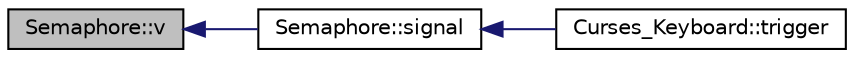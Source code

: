 digraph G
{
  bgcolor="transparent";
  edge [fontname="Helvetica",fontsize="10",labelfontname="Helvetica",labelfontsize="10"];
  node [fontname="Helvetica",fontsize="10",shape=record];
  rankdir="LR";
  Node1 [label="Semaphore::v",height=0.2,width=0.4,color="black", fillcolor="grey75", style="filled" fontcolor="black"];
  Node1 -> Node2 [dir="back",color="midnightblue",fontsize="10",style="solid",fontname="Helvetica"];
  Node2 [label="Semaphore::signal",height=0.2,width=0.4,color="black",URL="$classSemaphore.html#a1d7c51da55f9ac913a6a711cb6d6e52a",tooltip="Increase value or wake up blocked thread."];
  Node2 -> Node3 [dir="back",color="midnightblue",fontsize="10",style="solid",fontname="Helvetica"];
  Node3 [label="Curses_Keyboard::trigger",height=0.2,width=0.4,color="black",URL="$classCurses__Keyboard.html#a362c518016cf5fce53e588e487d1c048",tooltip="handle keyboard interrupt"];
}

